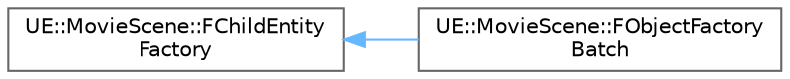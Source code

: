 digraph "Graphical Class Hierarchy"
{
 // INTERACTIVE_SVG=YES
 // LATEX_PDF_SIZE
  bgcolor="transparent";
  edge [fontname=Helvetica,fontsize=10,labelfontname=Helvetica,labelfontsize=10];
  node [fontname=Helvetica,fontsize=10,shape=box,height=0.2,width=0.4];
  rankdir="LR";
  Node0 [id="Node000000",label="UE::MovieScene::FChildEntity\lFactory",height=0.2,width=0.4,color="grey40", fillcolor="white", style="filled",URL="$d5/d7e/structUE_1_1MovieScene_1_1FChildEntityFactory.html",tooltip=" "];
  Node0 -> Node1 [id="edge9419_Node000000_Node000001",dir="back",color="steelblue1",style="solid",tooltip=" "];
  Node1 [id="Node000001",label="UE::MovieScene::FObjectFactory\lBatch",height=0.2,width=0.4,color="grey40", fillcolor="white", style="filled",URL="$d5/da2/structUE_1_1MovieScene_1_1FObjectFactoryBatch.html",tooltip=" "];
}
